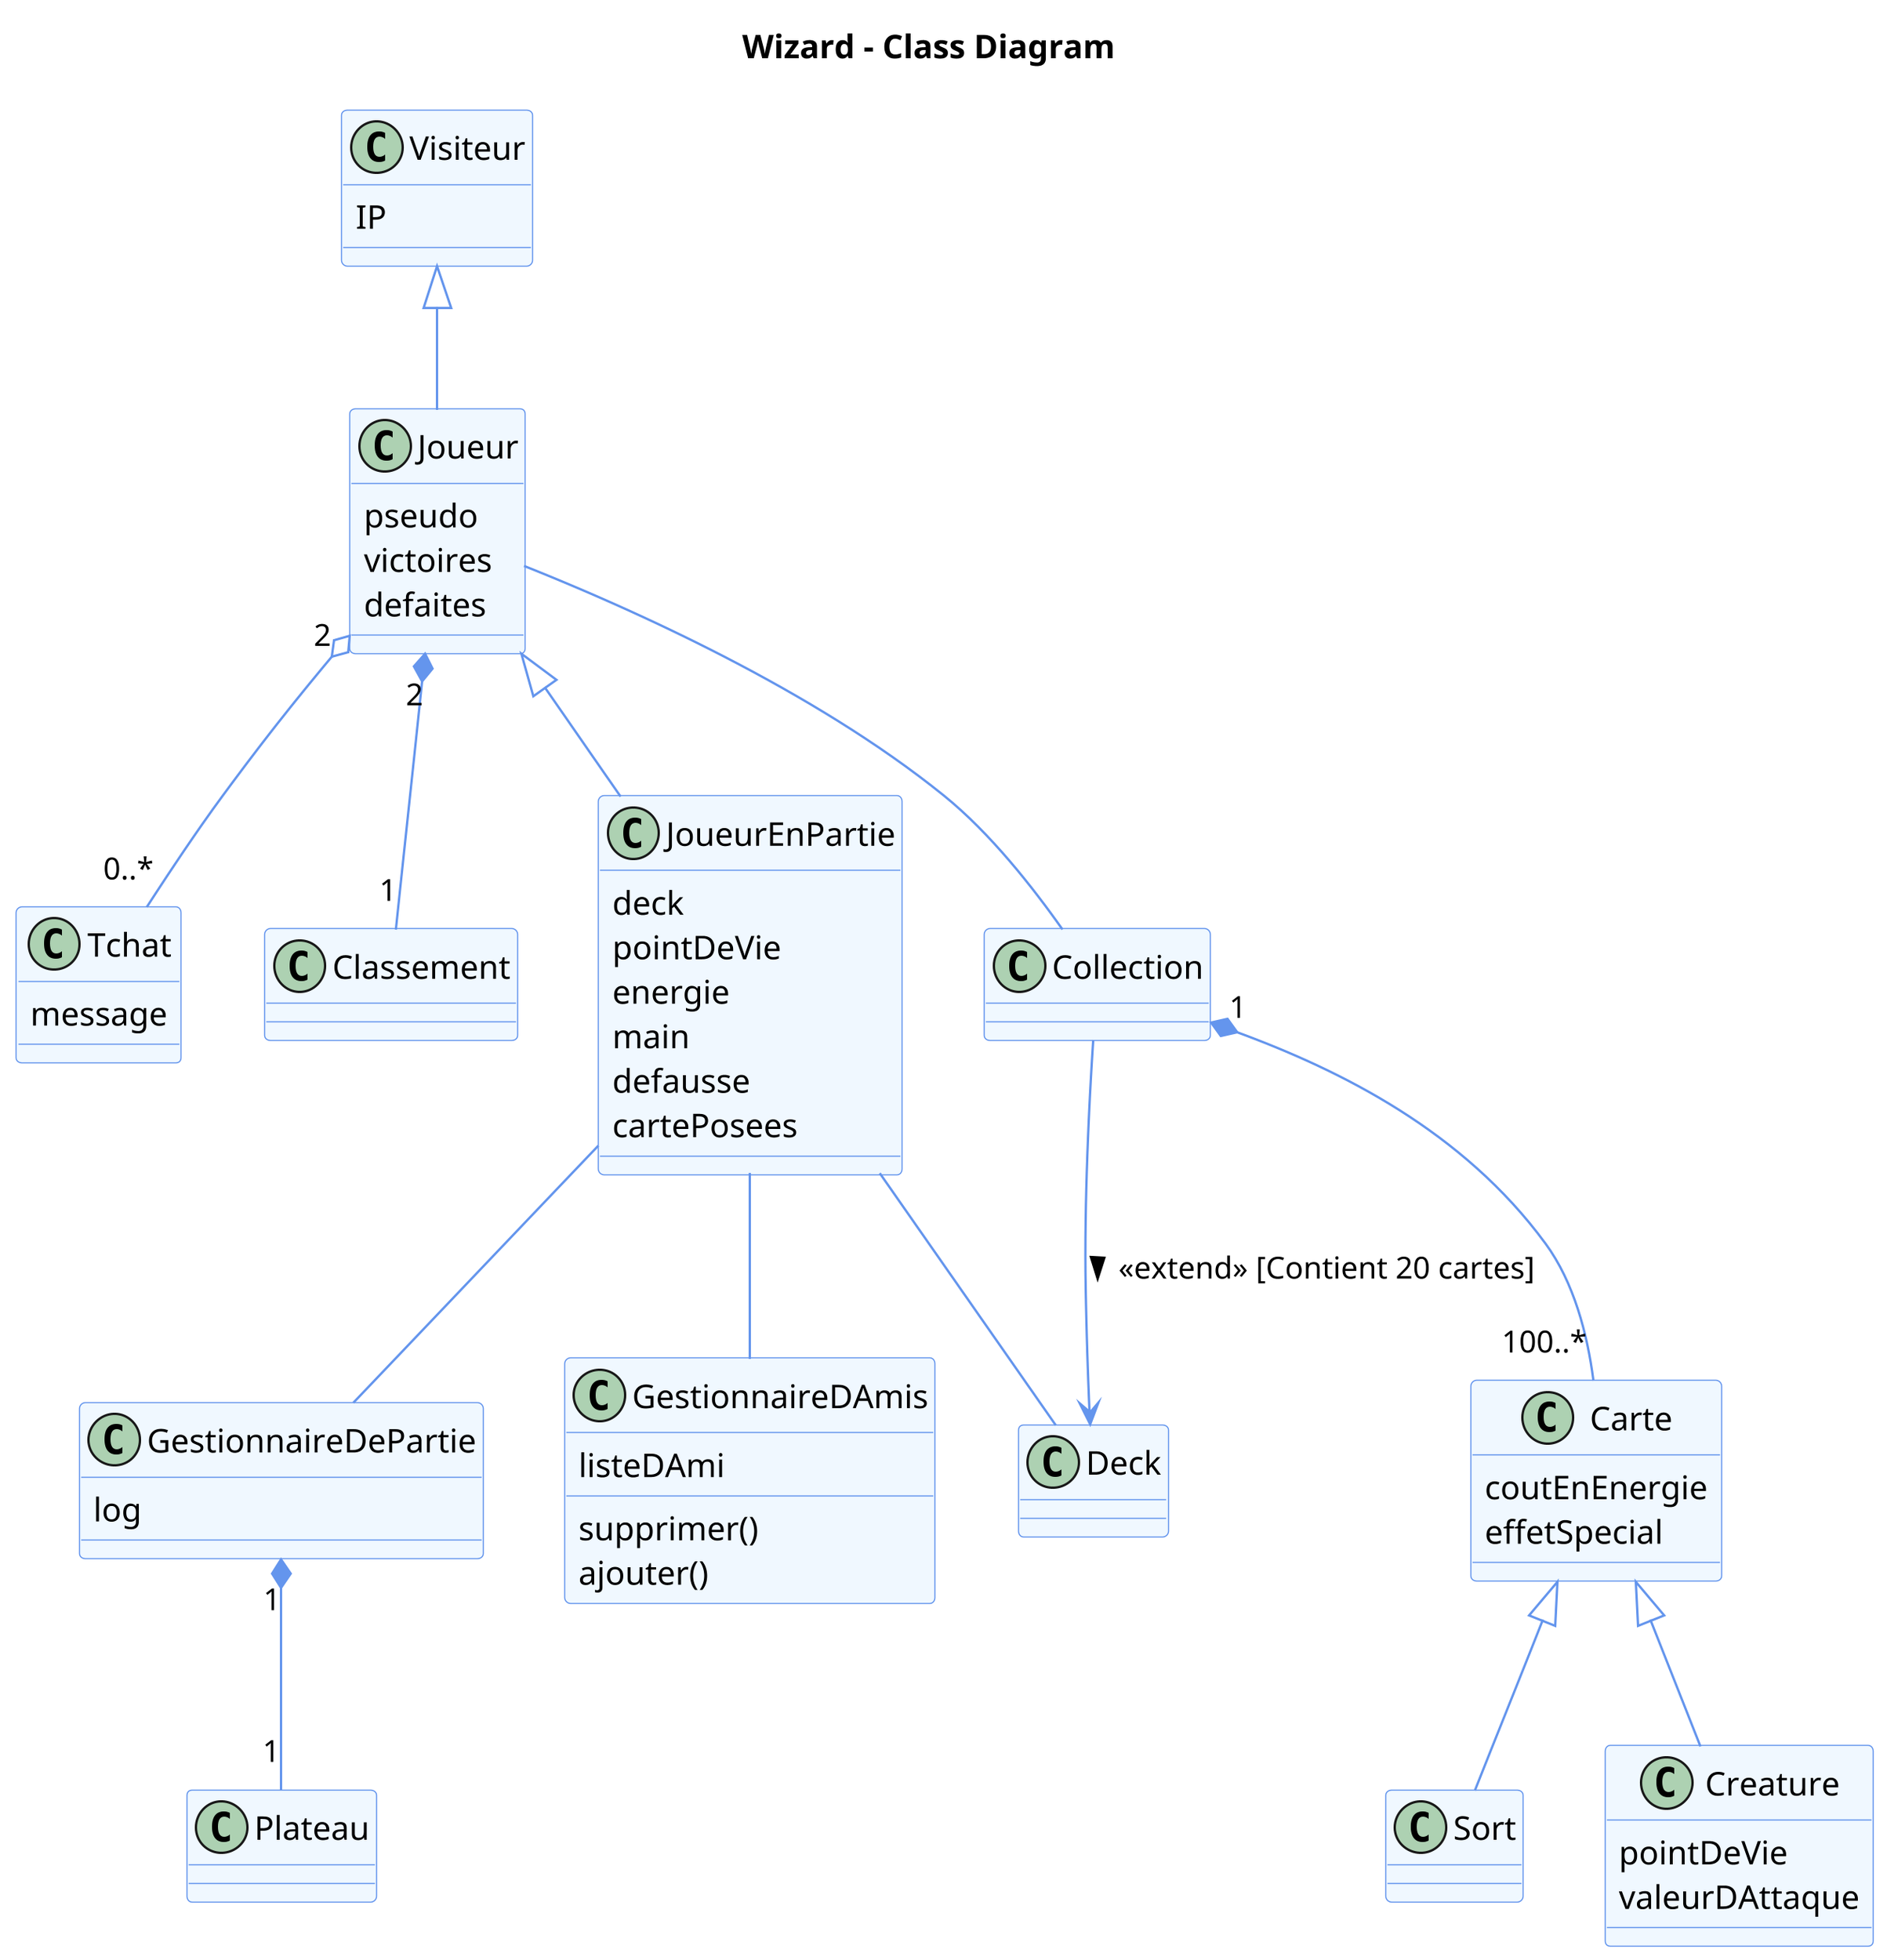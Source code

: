 @startuml

title Wizard - Class Diagram

'accessibilité
skinparam classAttributeIconSize 0

'pas d'ombre
skinparam shadowing false

'taille de l'image
skinparam dpi 300 

'couleurs
skinparam class {
  BackgroundColor AliceBlue
  ArrowColor CornflowerBlue
  BorderColor CornflowerBlue
}
skinparam stereotypeCBackgroundColor OldLace

class Visiteur {
  IP
}

class Tchat {
  message
}

class Classement {
}

class Joueur {
  pseudo
  victoires
  defaites
}

class GestionnaireDAmis {
  listeDAmi
  supprimer()
  ajouter()
}

class JoueurEnPartie {
  deck
  pointDeVie
  energie
  main
  defausse
  cartePosees
}

class Deck {

}

class Collection {

}

class Carte {
  coutEnEnergie
  effetSpecial
}

class Creature {
  pointDeVie
  valeurDAttaque
}

class Sort {

}

class GestionnaireDePartie {
  log
}

class Plateau {

}


Visiteur <|-- Joueur
Joueur "2" *-- "1" Classement
Joueur "2" o-- "0..*" Tchat
Joueur <|-- JoueurEnPartie
JoueurEnPartie -- Deck
JoueurEnPartie -- GestionnaireDAmis
Joueur -- Collection
Collection "1" *-- "100..*" Carte
Collection --> Deck: <<extend>> [Contient 20 cartes] >
Carte <|-- Creature
Carte <|-- Sort
JoueurEnPartie -- GestionnaireDePartie
GestionnaireDePartie "1" *-- "1" Plateau


@enduml
